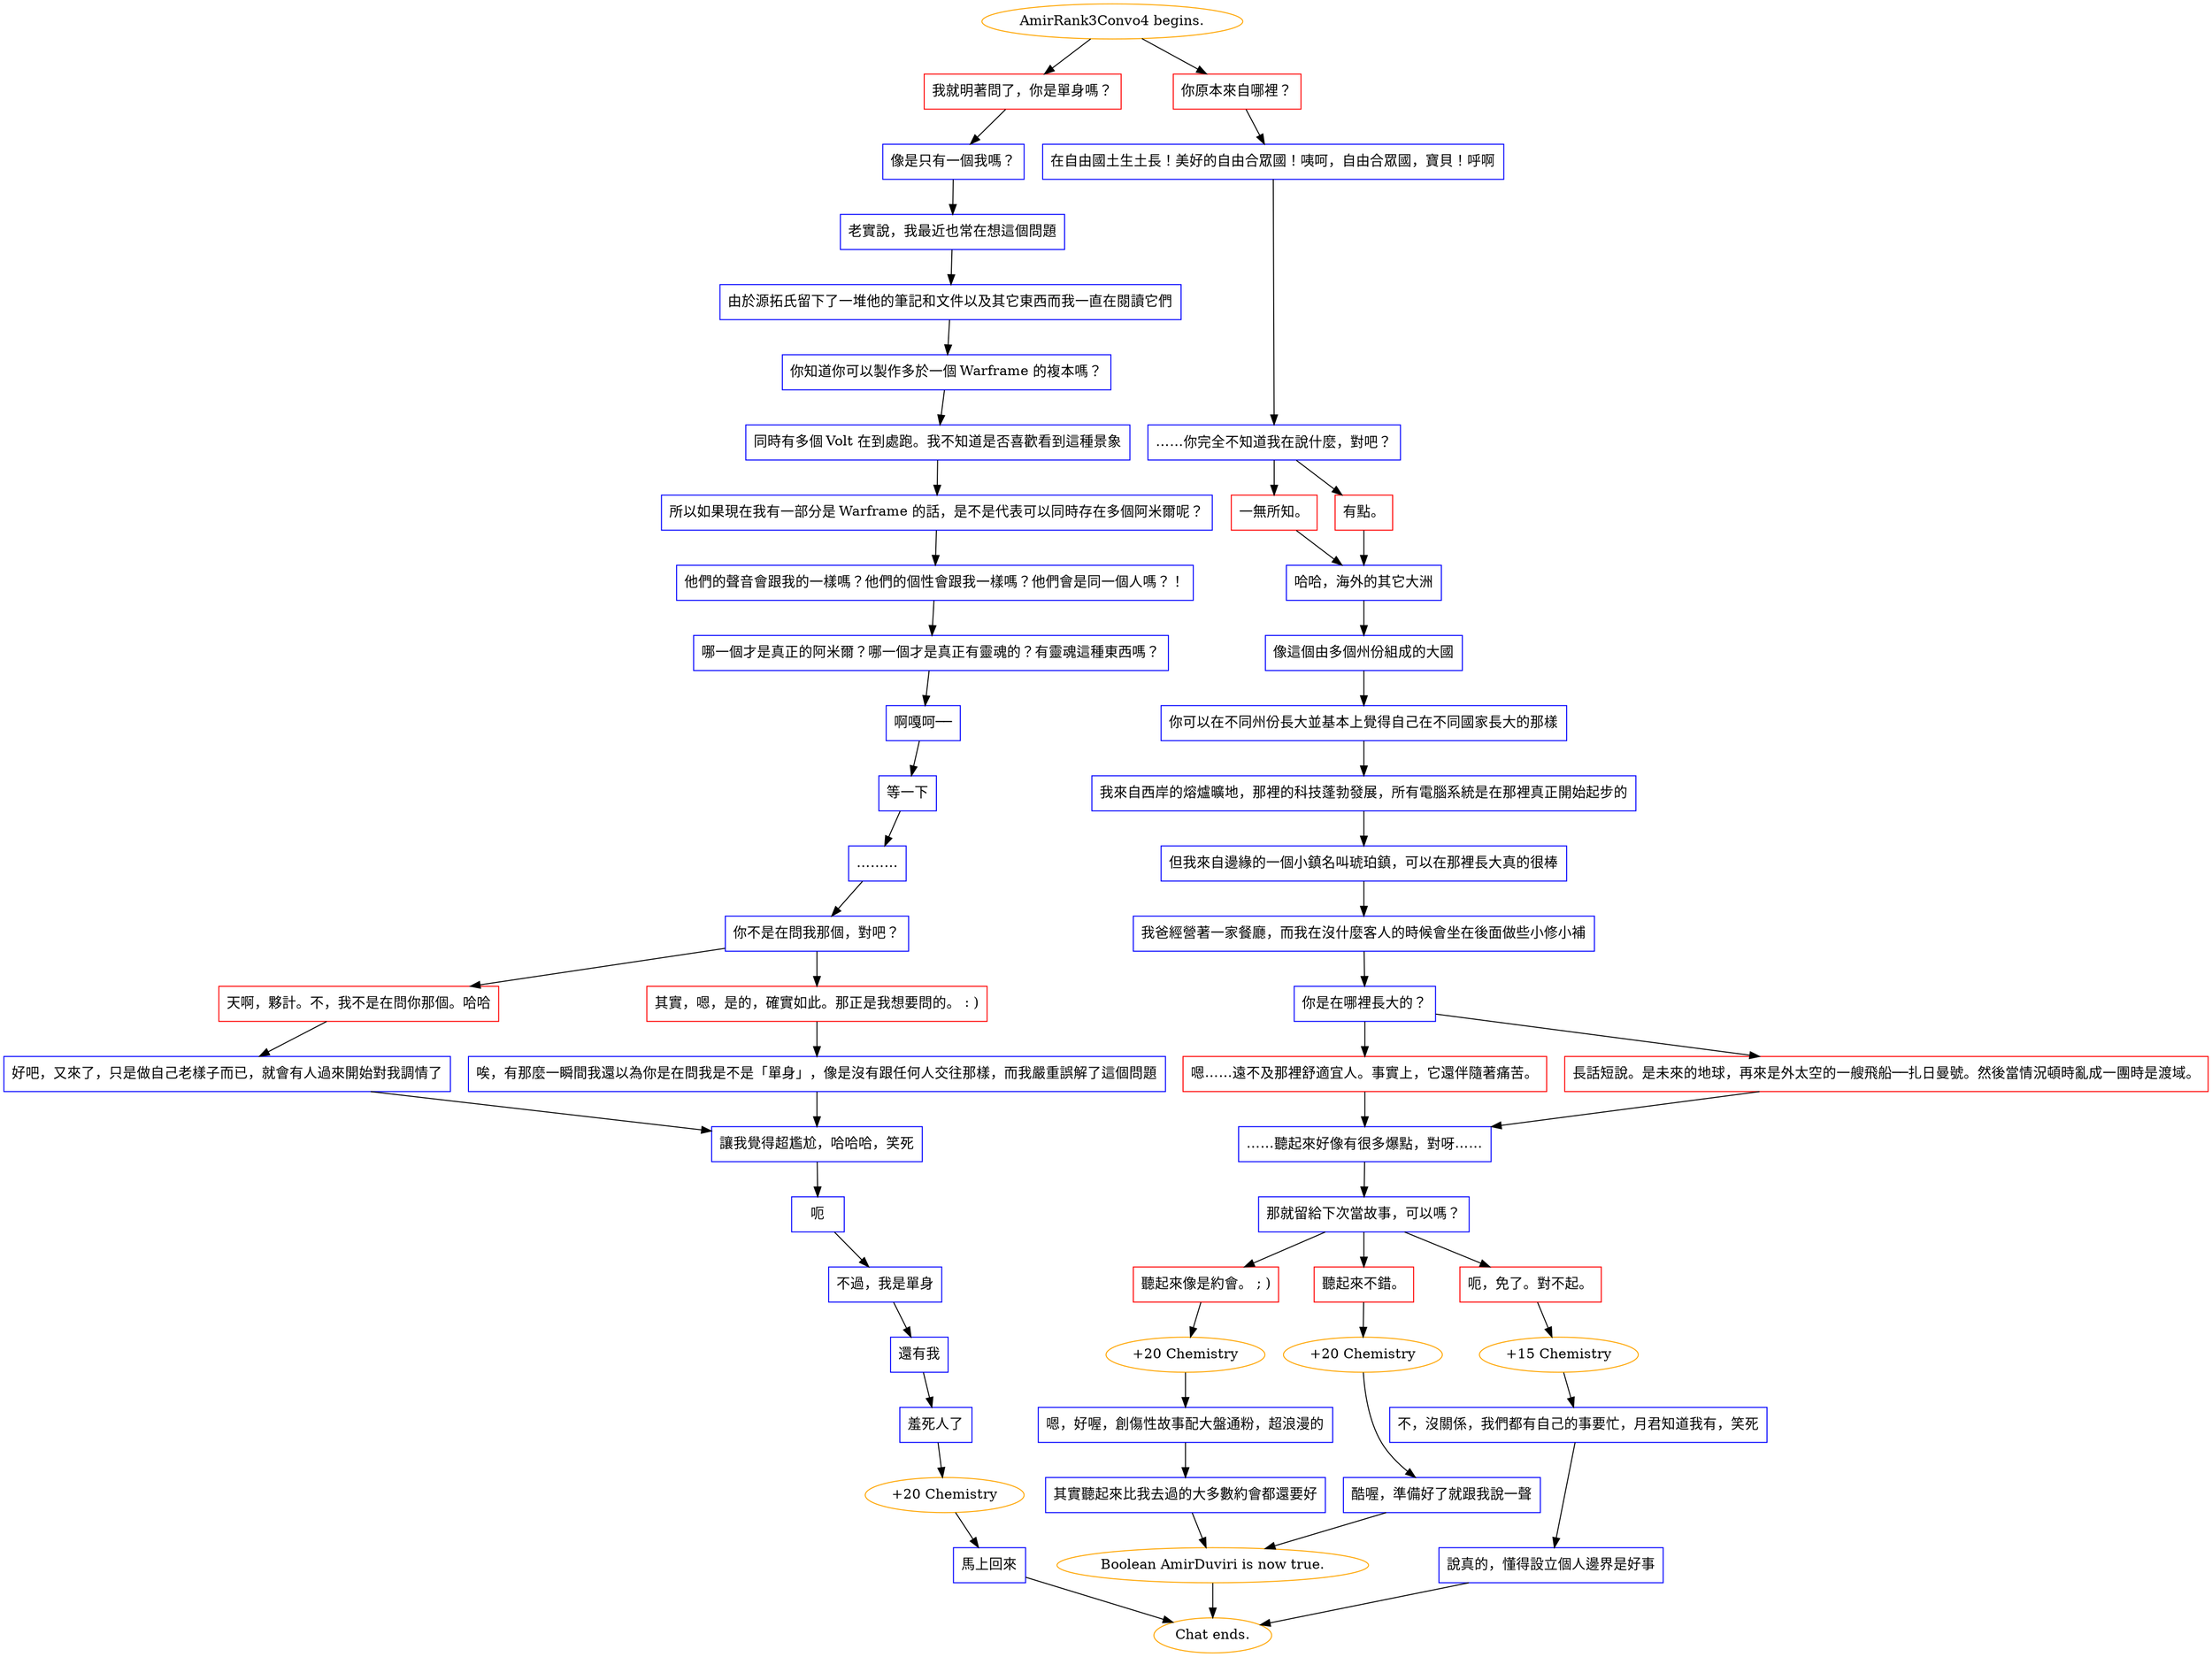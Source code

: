 digraph {
	"AmirRank3Convo4 begins." [color=orange];
		"AmirRank3Convo4 begins." -> j2874337064;
		"AmirRank3Convo4 begins." -> j3021797689;
	j2874337064 [label="我就明著問了，你是單身嗎？",shape=box,color=red];
		j2874337064 -> j396255194;
	j3021797689 [label="你原本來自哪裡？",shape=box,color=red];
		j3021797689 -> j1098517176;
	j396255194 [label="像是只有一個我嗎？",shape=box,color=blue];
		j396255194 -> j3594765787;
	j1098517176 [label="在自由國土生土長！美好的自由合眾國！咦呵，自由合眾國，寶貝！呼啊",shape=box,color=blue];
		j1098517176 -> j4223791051;
	j3594765787 [label="老實說，我最近也常在想這個問題",shape=box,color=blue];
		j3594765787 -> j1455159592;
	j4223791051 [label="……你完全不知道我在說什麼，對吧？",shape=box,color=blue];
		j4223791051 -> j4111611689;
		j4223791051 -> j1629472365;
	j1455159592 [label="由於源拓氏留下了一堆他的筆記和文件以及其它東西而我一直在閱讀它們",shape=box,color=blue];
		j1455159592 -> j1896312688;
	j4111611689 [label="一無所知。",shape=box,color=red];
		j4111611689 -> j2785295250;
	j1629472365 [label="有點。",shape=box,color=red];
		j1629472365 -> j2785295250;
	j1896312688 [label="你知道你可以製作多於一個 Warframe 的複本嗎？",shape=box,color=blue];
		j1896312688 -> j3336226755;
	j2785295250 [label="哈哈，海外的其它大洲",shape=box,color=blue];
		j2785295250 -> j642983481;
	j3336226755 [label="同時有多個 Volt 在到處跑。我不知道是否喜歡看到這種景象",shape=box,color=blue];
		j3336226755 -> j3058279049;
	j642983481 [label="像這個由多個州份組成的大國",shape=box,color=blue];
		j642983481 -> j4093627798;
	j3058279049 [label="所以如果現在我有一部分是 Warframe 的話，是不是代表可以同時存在多個阿米爾呢？",shape=box,color=blue];
		j3058279049 -> j274367619;
	j4093627798 [label="你可以在不同州份長大並基本上覺得自己在不同國家長大的那樣",shape=box,color=blue];
		j4093627798 -> j2536990857;
	j274367619 [label="他們的聲音會跟我的一樣嗎？他們的個性會跟我一樣嗎？他們會是同一個人嗎？！",shape=box,color=blue];
		j274367619 -> j844371620;
	j2536990857 [label="我來自西岸的熔爐曠地，那裡的科技蓬勃發展，所有電腦系統是在那裡真正開始起步的",shape=box,color=blue];
		j2536990857 -> j1145921191;
	j844371620 [label="哪一個才是真正的阿米爾？哪一個才是真正有靈魂的？有靈魂這種東西嗎？",shape=box,color=blue];
		j844371620 -> j780112344;
	j1145921191 [label="但我來自邊緣的一個小鎮名叫琥珀鎮，可以在那裡長大真的很棒",shape=box,color=blue];
		j1145921191 -> j1367282936;
	j780112344 [label="啊嘎呵──",shape=box,color=blue];
		j780112344 -> j2324357660;
	j1367282936 [label="我爸經營著一家餐廳，而我在沒什麼客人的時候會坐在後面做些小修小補",shape=box,color=blue];
		j1367282936 -> j2659895648;
	j2324357660 [label="等一下",shape=box,color=blue];
		j2324357660 -> j1611687094;
	j2659895648 [label="你是在哪裡長大的？",shape=box,color=blue];
		j2659895648 -> j3481325629;
		j2659895648 -> j3754690257;
	j1611687094 [label="………",shape=box,color=blue];
		j1611687094 -> j162126836;
	j3481325629 [label="嗯……遠不及那裡舒適宜人。事實上，它還伴隨著痛苦。",shape=box,color=red];
		j3481325629 -> j186768931;
	j3754690257 [label="長話短說。是未來的地球，再來是外太空的一艘飛船──扎日曼號。然後當情況頓時亂成一團時是渡域。",shape=box,color=red];
		j3754690257 -> j186768931;
	j162126836 [label="你不是在問我那個，對吧？",shape=box,color=blue];
		j162126836 -> j3761648420;
		j162126836 -> j1466897032;
	j186768931 [label="……聽起來好像有很多爆點，對呀……",shape=box,color=blue];
		j186768931 -> j150103388;
	j3761648420 [label="天啊，夥計。不，我不是在問你那個。哈哈",shape=box,color=red];
		j3761648420 -> j997688637;
	j1466897032 [label="其實，嗯，是的，確實如此。那正是我想要問的。 : )",shape=box,color=red];
		j1466897032 -> j2821418037;
	j150103388 [label="那就留給下次當故事，可以嗎？",shape=box,color=blue];
		j150103388 -> j2305728258;
		j150103388 -> j538937419;
		j150103388 -> j2032644315;
	j997688637 [label="好吧，又來了，只是做自己老樣子而已，就會有人過來開始對我調情了",shape=box,color=blue];
		j997688637 -> j553419365;
	j2821418037 [label="唉，有那麼一瞬間我還以為你是在問我是不是「單身」，像是沒有跟任何人交往那樣，而我嚴重誤解了這個問題",shape=box,color=blue];
		j2821418037 -> j553419365;
	j2305728258 [label="聽起來像是約會。 ; )",shape=box,color=red];
		j2305728258 -> j70942602;
	j538937419 [label="聽起來不錯。",shape=box,color=red];
		j538937419 -> j3260272729;
	j2032644315 [label="呃，免了。對不起。",shape=box,color=red];
		j2032644315 -> j4209981788;
	j553419365 [label="讓我覺得超尷尬，哈哈哈，笑死",shape=box,color=blue];
		j553419365 -> j2016449104;
	j70942602 [label="+20 Chemistry",color=orange];
		j70942602 -> j2400242553;
	j3260272729 [label="+20 Chemistry",color=orange];
		j3260272729 -> j763831042;
	j4209981788 [label="+15 Chemistry",color=orange];
		j4209981788 -> j1140171830;
	j2016449104 [label="呃",shape=box,color=blue];
		j2016449104 -> j280812900;
	j2400242553 [label="嗯，好喔，創傷性故事配大盤通粉，超浪漫的",shape=box,color=blue];
		j2400242553 -> j731163631;
	j763831042 [label="酷喔，準備好了就跟我說一聲",shape=box,color=blue];
		j763831042 -> j647457247;
	j1140171830 [label="不，沒關係，我們都有自己的事要忙，月君知道我有，笑死",shape=box,color=blue];
		j1140171830 -> j3670838648;
	j280812900 [label="不過，我是單身",shape=box,color=blue];
		j280812900 -> j1527453619;
	j731163631 [label="其實聽起來比我去過的大多數約會都還要好",shape=box,color=blue];
		j731163631 -> j647457247;
	j647457247 [label="Boolean AmirDuviri is now true.",color=orange];
		j647457247 -> "Chat ends.";
	j3670838648 [label="說真的，懂得設立個人邊界是好事",shape=box,color=blue];
		j3670838648 -> "Chat ends.";
	j1527453619 [label="還有我",shape=box,color=blue];
		j1527453619 -> j2979861648;
	"Chat ends." [color=orange];
	j2979861648 [label="羞死人了",shape=box,color=blue];
		j2979861648 -> j1561711759;
	j1561711759 [label="+20 Chemistry",color=orange];
		j1561711759 -> j2080063972;
	j2080063972 [label="馬上回來",shape=box,color=blue];
		j2080063972 -> "Chat ends.";
}